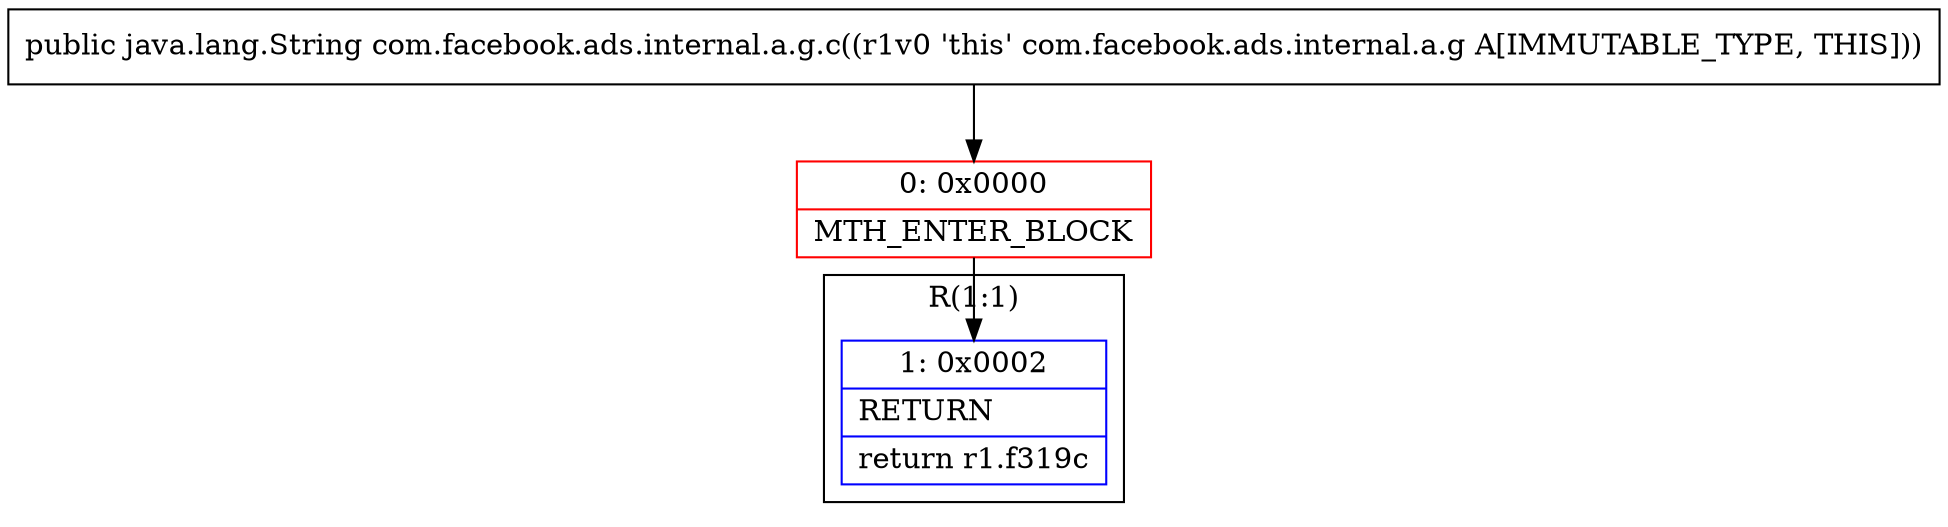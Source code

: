 digraph "CFG forcom.facebook.ads.internal.a.g.c()Ljava\/lang\/String;" {
subgraph cluster_Region_1975008135 {
label = "R(1:1)";
node [shape=record,color=blue];
Node_1 [shape=record,label="{1\:\ 0x0002|RETURN\l|return r1.f319c\l}"];
}
Node_0 [shape=record,color=red,label="{0\:\ 0x0000|MTH_ENTER_BLOCK\l}"];
MethodNode[shape=record,label="{public java.lang.String com.facebook.ads.internal.a.g.c((r1v0 'this' com.facebook.ads.internal.a.g A[IMMUTABLE_TYPE, THIS])) }"];
MethodNode -> Node_0;
Node_0 -> Node_1;
}

